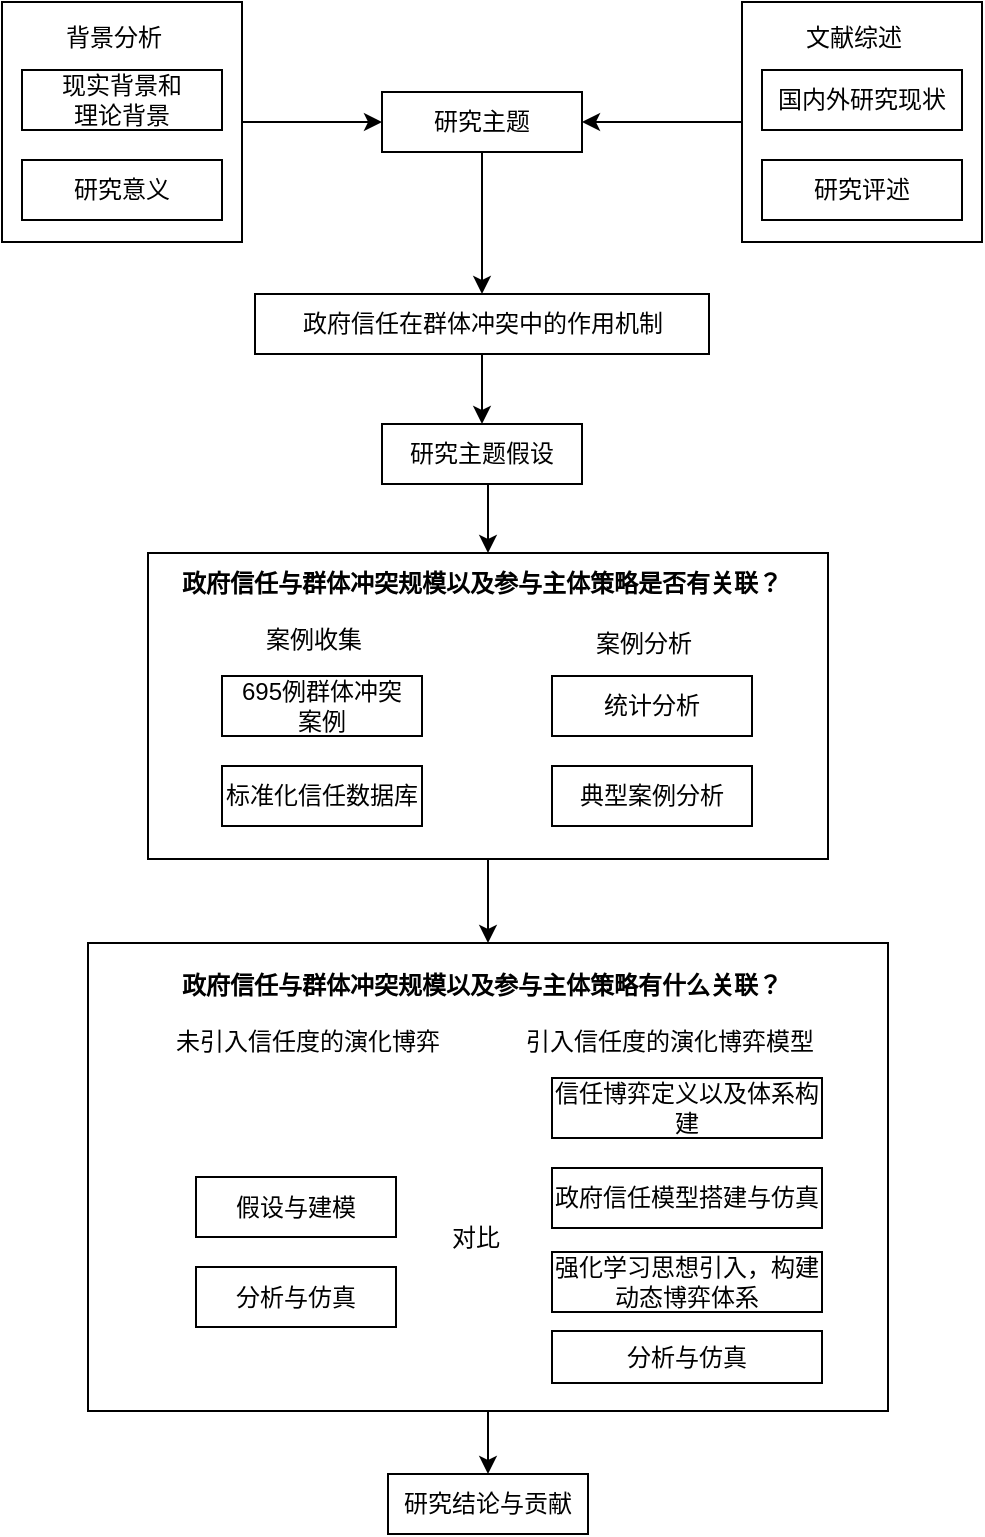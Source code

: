 <mxfile version="10.5.9" type="github"><diagram id="rNggKvxVrErWgPMwApq6" name="Page-1"><mxGraphModel dx="870" dy="574" grid="1" gridSize="10" guides="1" tooltips="1" connect="1" arrows="1" fold="1" page="1" pageScale="1" pageWidth="827" pageHeight="1169" math="0" shadow="0"><root><mxCell id="0"/><mxCell id="1" parent="0"/><mxCell id="eRKEmvVBr636gwMhal1O-15" value="" style="edgeStyle=orthogonalEdgeStyle;rounded=0;orthogonalLoop=1;jettySize=auto;html=1;" edge="1" parent="1" source="eRKEmvVBr636gwMhal1O-1" target="eRKEmvVBr636gwMhal1O-2"><mxGeometry relative="1" as="geometry"/></mxCell><mxCell id="eRKEmvVBr636gwMhal1O-1" value="研究主题" style="rounded=0;whiteSpace=wrap;html=1;" vertex="1" parent="1"><mxGeometry x="340" y="79" width="100" height="30" as="geometry"/></mxCell><mxCell id="eRKEmvVBr636gwMhal1O-34" style="edgeStyle=orthogonalEdgeStyle;rounded=0;orthogonalLoop=1;jettySize=auto;html=1;exitX=0.5;exitY=1;exitDx=0;exitDy=0;entryX=0.5;entryY=0;entryDx=0;entryDy=0;" edge="1" parent="1" source="eRKEmvVBr636gwMhal1O-2" target="eRKEmvVBr636gwMhal1O-16"><mxGeometry relative="1" as="geometry"/></mxCell><mxCell id="eRKEmvVBr636gwMhal1O-2" value="政府信任在群体冲突中的作用机制" style="rounded=0;whiteSpace=wrap;html=1;" vertex="1" parent="1"><mxGeometry x="276.5" y="180" width="227" height="30" as="geometry"/></mxCell><mxCell id="eRKEmvVBr636gwMhal1O-3" value="国内外研究现状" style="rounded=0;whiteSpace=wrap;html=1;" vertex="1" parent="1"><mxGeometry x="530" y="68" width="100" height="30" as="geometry"/></mxCell><mxCell id="eRKEmvVBr636gwMhal1O-4" value="研究评述" style="rounded=0;whiteSpace=wrap;html=1;" vertex="1" parent="1"><mxGeometry x="530" y="113" width="100" height="30" as="geometry"/></mxCell><mxCell id="eRKEmvVBr636gwMhal1O-14" value="" style="edgeStyle=orthogonalEdgeStyle;rounded=0;orthogonalLoop=1;jettySize=auto;html=1;" edge="1" parent="1" source="eRKEmvVBr636gwMhal1O-5"><mxGeometry relative="1" as="geometry"><mxPoint x="440" y="94" as="targetPoint"/></mxGeometry></mxCell><mxCell id="eRKEmvVBr636gwMhal1O-5" value="" style="whiteSpace=wrap;html=1;aspect=fixed;fillColor=none;" vertex="1" parent="1"><mxGeometry x="520" y="34" width="120" height="120" as="geometry"/></mxCell><mxCell id="eRKEmvVBr636gwMhal1O-7" value="文献综述" style="text;html=1;resizable=0;points=[];autosize=1;align=left;verticalAlign=top;spacingTop=-4;" vertex="1" parent="1"><mxGeometry x="550" y="42" width="60" height="20" as="geometry"/></mxCell><mxCell id="eRKEmvVBr636gwMhal1O-8" value="现实背景和&lt;br&gt;理论背景" style="rounded=0;whiteSpace=wrap;html=1;" vertex="1" parent="1"><mxGeometry x="160" y="68" width="100" height="30" as="geometry"/></mxCell><mxCell id="eRKEmvVBr636gwMhal1O-9" value="研究意义" style="rounded=0;whiteSpace=wrap;html=1;" vertex="1" parent="1"><mxGeometry x="160" y="113" width="100" height="30" as="geometry"/></mxCell><mxCell id="eRKEmvVBr636gwMhal1O-12" value="" style="edgeStyle=orthogonalEdgeStyle;rounded=0;orthogonalLoop=1;jettySize=auto;html=1;" edge="1" parent="1" source="eRKEmvVBr636gwMhal1O-10" target="eRKEmvVBr636gwMhal1O-1"><mxGeometry relative="1" as="geometry"/></mxCell><mxCell id="eRKEmvVBr636gwMhal1O-10" value="" style="whiteSpace=wrap;html=1;aspect=fixed;fillColor=none;" vertex="1" parent="1"><mxGeometry x="150" y="34" width="120" height="120" as="geometry"/></mxCell><mxCell id="eRKEmvVBr636gwMhal1O-11" value="背景分析" style="text;html=1;resizable=0;points=[];autosize=1;align=left;verticalAlign=top;spacingTop=-4;" vertex="1" parent="1"><mxGeometry x="180" y="42" width="60" height="20" as="geometry"/></mxCell><mxCell id="eRKEmvVBr636gwMhal1O-35" style="edgeStyle=orthogonalEdgeStyle;rounded=0;orthogonalLoop=1;jettySize=auto;html=1;exitX=0.5;exitY=1;exitDx=0;exitDy=0;entryX=0.5;entryY=0;entryDx=0;entryDy=0;" edge="1" parent="1" source="eRKEmvVBr636gwMhal1O-16" target="eRKEmvVBr636gwMhal1O-22"><mxGeometry relative="1" as="geometry"/></mxCell><mxCell id="eRKEmvVBr636gwMhal1O-16" value="研究主题假设" style="rounded=0;whiteSpace=wrap;html=1;" vertex="1" parent="1"><mxGeometry x="340" y="245" width="100" height="30" as="geometry"/></mxCell><mxCell id="eRKEmvVBr636gwMhal1O-17" value="695例群体冲突&lt;br&gt;案例" style="rounded=0;whiteSpace=wrap;html=1;" vertex="1" parent="1"><mxGeometry x="260" y="371" width="100" height="30" as="geometry"/></mxCell><mxCell id="eRKEmvVBr636gwMhal1O-18" value="标准化信任数据库" style="rounded=0;whiteSpace=wrap;html=1;" vertex="1" parent="1"><mxGeometry x="260" y="416" width="100" height="30" as="geometry"/></mxCell><mxCell id="eRKEmvVBr636gwMhal1O-20" value="政府信任与群体冲突规模以及参与主体策略是否有关联？" style="text;html=1;resizable=0;points=[];autosize=1;align=left;verticalAlign=top;spacingTop=-4;fontStyle=1" vertex="1" parent="1"><mxGeometry x="238" y="315" width="320" height="20" as="geometry"/></mxCell><mxCell id="eRKEmvVBr636gwMhal1O-51" value="" style="edgeStyle=orthogonalEdgeStyle;rounded=0;orthogonalLoop=1;jettySize=auto;html=1;" edge="1" parent="1" source="eRKEmvVBr636gwMhal1O-22" target="eRKEmvVBr636gwMhal1O-43"><mxGeometry relative="1" as="geometry"/></mxCell><mxCell id="eRKEmvVBr636gwMhal1O-22" value="" style="rounded=0;whiteSpace=wrap;html=1;fillColor=none;" vertex="1" parent="1"><mxGeometry x="223" y="309.5" width="340" height="153" as="geometry"/></mxCell><mxCell id="eRKEmvVBr636gwMhal1O-23" value="统计分析" style="rounded=0;whiteSpace=wrap;html=1;" vertex="1" parent="1"><mxGeometry x="425" y="371" width="100" height="30" as="geometry"/></mxCell><mxCell id="eRKEmvVBr636gwMhal1O-24" value="典型案例分析" style="rounded=0;whiteSpace=wrap;html=1;" vertex="1" parent="1"><mxGeometry x="425" y="416" width="100" height="30" as="geometry"/></mxCell><mxCell id="eRKEmvVBr636gwMhal1O-26" value="案例分析" style="text;html=1;resizable=0;points=[];autosize=1;align=left;verticalAlign=top;spacingTop=-4;" vertex="1" parent="1"><mxGeometry x="445" y="345" width="60" height="20" as="geometry"/></mxCell><mxCell id="eRKEmvVBr636gwMhal1O-27" value="案例收集" style="text;html=1;resizable=0;points=[];autosize=1;align=left;verticalAlign=top;spacingTop=-4;" vertex="1" parent="1"><mxGeometry x="280" y="343" width="60" height="20" as="geometry"/></mxCell><mxCell id="eRKEmvVBr636gwMhal1O-40" value="假设与建模" style="rounded=0;whiteSpace=wrap;html=1;" vertex="1" parent="1"><mxGeometry x="247" y="621.5" width="100" height="30" as="geometry"/></mxCell><mxCell id="eRKEmvVBr636gwMhal1O-41" value="分析与仿真" style="rounded=0;whiteSpace=wrap;html=1;" vertex="1" parent="1"><mxGeometry x="247" y="666.5" width="100" height="30" as="geometry"/></mxCell><mxCell id="eRKEmvVBr636gwMhal1O-42" value="政府信任与群体冲突规模以及参与主体策略有什么关联？" style="text;html=1;resizable=0;points=[];autosize=1;align=left;verticalAlign=top;spacingTop=-4;fontStyle=1" vertex="1" parent="1"><mxGeometry x="238" y="516" width="320" height="20" as="geometry"/></mxCell><mxCell id="eRKEmvVBr636gwMhal1O-55" style="edgeStyle=orthogonalEdgeStyle;rounded=0;orthogonalLoop=1;jettySize=auto;html=1;exitX=0.5;exitY=1;exitDx=0;exitDy=0;entryX=0.5;entryY=0;entryDx=0;entryDy=0;" edge="1" parent="1" source="eRKEmvVBr636gwMhal1O-43" target="eRKEmvVBr636gwMhal1O-52"><mxGeometry relative="1" as="geometry"/></mxCell><mxCell id="eRKEmvVBr636gwMhal1O-43" value="" style="rounded=0;whiteSpace=wrap;html=1;fillColor=none;" vertex="1" parent="1"><mxGeometry x="193" y="504.5" width="400" height="234" as="geometry"/></mxCell><mxCell id="eRKEmvVBr636gwMhal1O-46" value="引入信任度的演化博弈模型" style="text;html=1;resizable=0;points=[];autosize=1;align=left;verticalAlign=top;spacingTop=-4;" vertex="1" parent="1"><mxGeometry x="410" y="544" width="160" height="20" as="geometry"/></mxCell><mxCell id="eRKEmvVBr636gwMhal1O-47" value="未引入信任度的演化博弈" style="text;html=1;resizable=0;points=[];autosize=1;align=left;verticalAlign=top;spacingTop=-4;" vertex="1" parent="1"><mxGeometry x="235" y="544" width="150" height="20" as="geometry"/></mxCell><mxCell id="eRKEmvVBr636gwMhal1O-48" value="对比" style="text;html=1;resizable=0;points=[];autosize=1;align=left;verticalAlign=top;spacingTop=-4;" vertex="1" parent="1"><mxGeometry x="373" y="641.5" width="40" height="20" as="geometry"/></mxCell><mxCell id="eRKEmvVBr636gwMhal1O-44" value="信任博弈定义以及体系构建" style="rounded=0;whiteSpace=wrap;html=1;" vertex="1" parent="1"><mxGeometry x="425" y="572" width="135" height="30" as="geometry"/></mxCell><mxCell id="eRKEmvVBr636gwMhal1O-45" value="政府信任模型搭建与仿真" style="rounded=0;whiteSpace=wrap;html=1;" vertex="1" parent="1"><mxGeometry x="425" y="617" width="135" height="30" as="geometry"/></mxCell><mxCell id="eRKEmvVBr636gwMhal1O-49" value="强化学习思想引入，构建动态博弈体系" style="rounded=0;whiteSpace=wrap;html=1;" vertex="1" parent="1"><mxGeometry x="425" y="659" width="135" height="30" as="geometry"/></mxCell><mxCell id="eRKEmvVBr636gwMhal1O-50" value="分析与仿真" style="rounded=0;whiteSpace=wrap;html=1;" vertex="1" parent="1"><mxGeometry x="425" y="698.5" width="135" height="26" as="geometry"/></mxCell><mxCell id="eRKEmvVBr636gwMhal1O-52" value="研究结论与贡献" style="rounded=0;whiteSpace=wrap;html=1;" vertex="1" parent="1"><mxGeometry x="343" y="770" width="100" height="30" as="geometry"/></mxCell></root></mxGraphModel></diagram></mxfile>